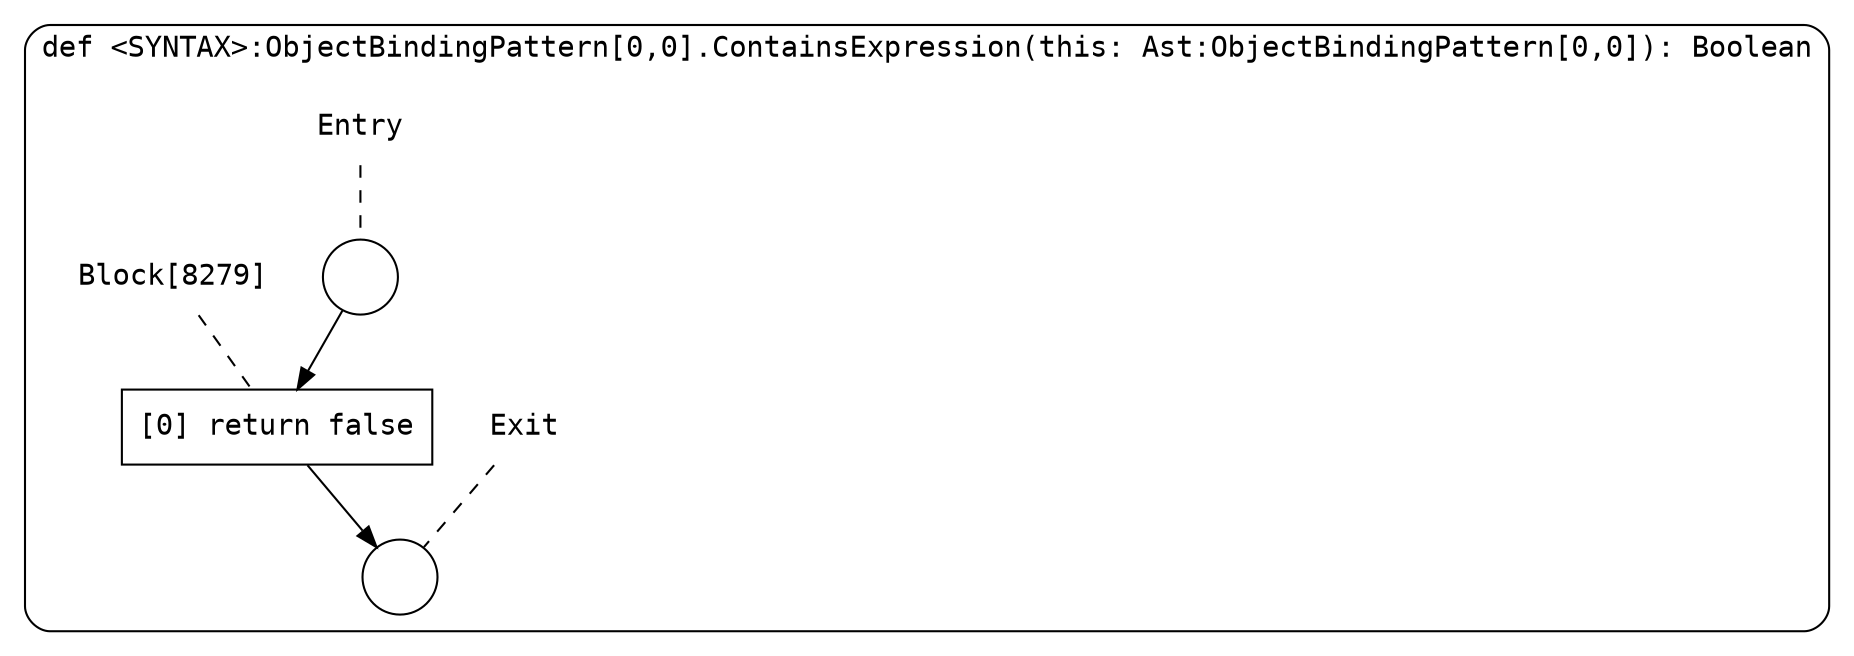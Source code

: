 digraph {
  graph [fontname = "Consolas"]
  node [fontname = "Consolas"]
  edge [fontname = "Consolas"]
  subgraph cluster1510 {
    label = "def <SYNTAX>:ObjectBindingPattern[0,0].ContainsExpression(this: Ast:ObjectBindingPattern[0,0]): Boolean"
    style = rounded
    cluster1510_entry_name [shape=none, label=<<font color="black">Entry</font>>]
    cluster1510_entry_name -> cluster1510_entry [arrowhead=none, color="black", style=dashed]
    cluster1510_entry [shape=circle label=" " color="black" fillcolor="white" style=filled]
    cluster1510_entry -> node8279 [color="black"]
    cluster1510_exit_name [shape=none, label=<<font color="black">Exit</font>>]
    cluster1510_exit_name -> cluster1510_exit [arrowhead=none, color="black", style=dashed]
    cluster1510_exit [shape=circle label=" " color="black" fillcolor="white" style=filled]
    node8279_name [shape=none, label=<<font color="black">Block[8279]</font>>]
    node8279_name -> node8279 [arrowhead=none, color="black", style=dashed]
    node8279 [shape=box, label=<<font color="black">[0] return false<BR ALIGN="LEFT"/></font>> color="black" fillcolor="white", style=filled]
    node8279 -> cluster1510_exit [color="black"]
  }
}
